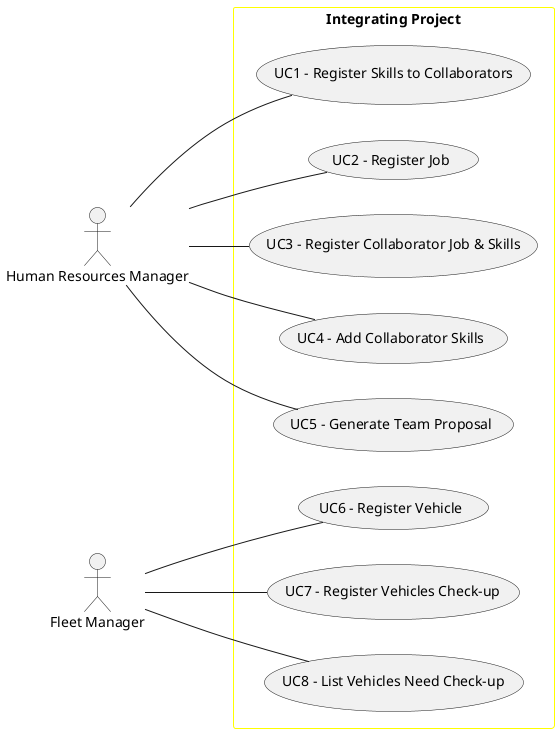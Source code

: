 @startuml
'skinparam monochrome true
skinparam packageStyle rectangle
'skinparam shadowing false

skinparam rectangle{
    BorderColor yellow
}

'title Use Case Diagram Example
actor "Human Resources Manager" as HRM
actor  "Fleet Manager" as FM
left to right direction

rectangle "Integrating Project" as actors {
        usecase "UC1 - Register Skills to Collaborators" as UC1
        HRM -- UC1
        usecase "UC2 - Register Job" as UC2
        HRM -- UC2
        usecase "UC3 - Register Collaborator Job & Skills" as UC3
        HRM -- UC3
        usecase "UC4 - Add Collaborator Skills" as UC4
        HRM -- UC4
        usecase "UC5 - Generate Team Proposal" as UC5
        HRM -- UC5
        usecase "UC6 - Register Vehicle" as UC6
        FM -- UC6
        usecase "UC7 - Register Vehicles Check-up" as UC7
        FM -- UC7
        usecase "UC8 - List Vehicles Need Check-up" as UC8
        FM -- UC8
}


@enduml
